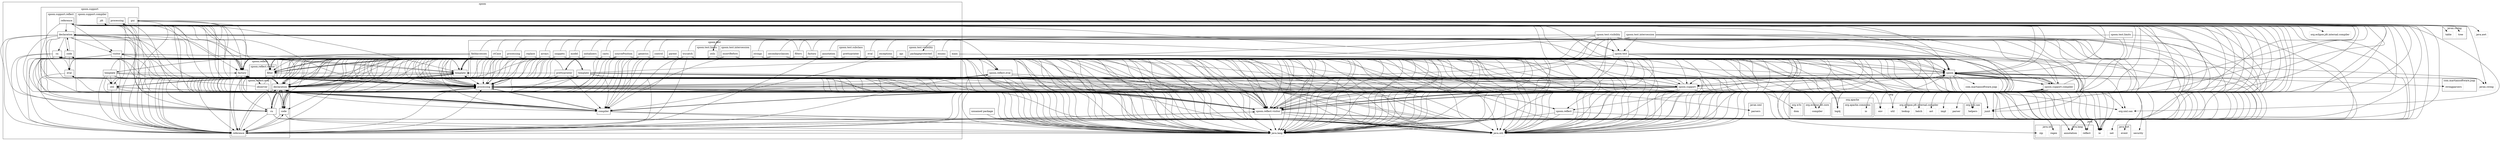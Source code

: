 digraph G {
	node [shape=box]; compound=true; ratio=fill;
	"spoon.test.limits.utils" -> "java.lang";
	"spoon.test.limits.utils" -> "spoon.test";
	"spoon.test.limits.utils" -> "spoon.reflect.declaration";
	"spoon.test.limits.utils" -> "spoon.reflect.code";
	"spoon.test.limits.utils" -> "spoon.processing";
	"spoon.test.limits.utils" -> "org.junit";
	"spoon.test.limits.utils" -> "spoon.reflect.visitor.filter";
	"spoon.test.limits.utils" -> "spoon.reflect.visitor";
	"spoon.test.limits.utils" -> "java.util";
	"javax.swing.tree" [color=grey];
	"org.apache.log4j" [color=grey];
	"spoon.test.intercession" -> "spoon.test";
	"spoon.test.intercession" -> "spoon.reflect.factory";
	"spoon.test.intercession" -> "java.lang";
	"spoon.test.intercession" -> "spoon.reflect.code";
	"spoon.test.intercession" -> "spoon.reflect.declaration";
	"spoon.test.intercession" -> "spoon.processing";
	"spoon.test.intercession" -> "java.util";
	"spoon.test.intercession" -> "spoon.template";
	"spoon.test.intercession" -> "org.junit";
	"spoon.test.casts" -> "spoon.test";
	"spoon.test.casts" -> "spoon.reflect.factory";
	"spoon.test.casts" -> "java.lang";
	"spoon.test.casts" -> "spoon.reflect.code";
	"spoon.test.casts" -> "spoon.reflect.declaration";
	"spoon.test.casts" -> "spoon.processing";
	"spoon.test.casts" -> "java.util";
	"spoon.test.casts" -> "spoon.template";
	"spoon.test.casts" -> "org.junit";
	"spoon.test.casts" -> "spoon.reflect.visitor.filter";
	"spoon.test.casts" -> "spoon.reflect.visitor";
	"spoon.support.util" -> "java.lang";
	"spoon.support.util" -> "org.eclipse.jdt.internal.compiler.env";
	"spoon.support.util" -> "java.io";
	"spoon.support.util" -> "org.eclipse.jdt.internal.compiler.util";
	"spoon.support.util" -> "org.eclipse.jdt.core.compiler";
	"spoon.support.util" -> "java.util";
	"spoon.support.util" -> "spoon.reflect.code";
	"spoon.support.util" -> "spoon.reflect.declaration";
	"spoon.support.util" -> "spoon.processing";
	"spoon.support.util" -> "spoon.template";
	"spoon.support.util" -> "spoon.reflect.reference";
	"spoon.support.util" -> "java.lang.reflect";
	"java.net" [color=grey];
	"spoon.test.annotation" -> "java.lang";
	"spoon.test.annotation" -> "spoon.test";
	"spoon.test.annotation" -> "spoon.reflect.declaration";
	"spoon.test.annotation" -> "spoon.processing";
	"spoon.test.annotation" -> "org.junit";
	"spoon.test.annotation" -> "java.util";
	"spoon.test.annotation" -> "spoon";
	"spoon.test.annotation" -> "spoon.reflect.factory";
	"spoon.test.annotation" -> "spoon.compiler";
	"spoon.test.annotation" -> "java.io";
	"spoon.test.annotation" -> "spoon.reflect.visitor.filter";
	"spoon.test.annotation" -> "spoon.reflect.visitor";
	"spoon.test.annotation" -> "java.lang.annotation";
	"spoon.test.annotation" -> "spoon.reflect.reference";
	"spoon.test.trycatch" -> "java.lang";
	"spoon.test.trycatch" -> "java.io";
	"spoon.test.trycatch" -> "spoon.test";
	"spoon.test.trycatch" -> "spoon.reflect.factory";
	"spoon.test.trycatch" -> "spoon.reflect.code";
	"spoon.test.trycatch" -> "spoon.reflect.declaration";
	"spoon.test.trycatch" -> "spoon.processing";
	"spoon.test.trycatch" -> "spoon.template";
	"spoon.test.trycatch" -> "spoon.reflect.visitor.filter";
	"spoon.test.trycatch" -> "spoon.reflect.visitor";
	"spoon.test.trycatch" -> "java.util";
	"spoon.test.trycatch" -> "spoon.reflect.reference";
	"spoon.test.trycatch" -> "org.junit";
	"spoon" -> "spoon.reflect.factory";
	"spoon" -> "java.util";
	"spoon" -> "com.martiansoftware.jsap";
	"spoon" -> "org.apache.log4j";
	"spoon" -> "java.lang";
	"spoon" -> "com.martiansoftware.jsap.stringparsers";
	"spoon" -> "java.io";
	"spoon" -> "spoon.support";
	"spoon" -> "spoon.compiler";
	"spoon" -> "spoon.processing";
	"spoon" -> "spoon.support.compiler.jdt";
	"spoon" -> "spoon.reflect.visitor";
	"spoon" -> "spoon.support.compiler";
	"spoon" -> "org.xml.sax.helpers";
	"spoon" -> "org.xml.sax";
	"spoon" -> "spoon.support.processing";
	"spoon" -> "spoon.support.gui";
	"spoon" -> "javax.swing";
	"spoon" -> "java.awt.event";
	"spoon.test.intercession.insertBefore" -> "java.lang";
	"spoon.test.intercession.insertBefore" -> "spoon.reflect.factory";
	"spoon.test.intercession.insertBefore" -> "spoon";
	"spoon.test.intercession.insertBefore" -> "spoon.compiler";
	"spoon.test.intercession.insertBefore" -> "java.util";
	"spoon.test.intercession.insertBefore" -> "spoon.processing";
	"spoon.test.intercession.insertBefore" -> "org.junit";
	"spoon.test.intercession.insertBefore" -> "spoon.reflect.code";
	"spoon.test.intercession.insertBefore" -> "spoon.reflect.declaration";
	"spoon.test.intercession.insertBefore" -> "spoon.template";
	"spoon.test.intercession.insertBefore" -> "java.io";
	"spoon.test.intercession.insertBefore" -> "spoon.reflect.visitor.filter";
	"spoon.test.intercession.insertBefore" -> "spoon.reflect.visitor";
	"org.xml.sax" [color=grey];
	"spoon.test.filters" -> "spoon.reflect.factory";
	"spoon.test.filters" -> "java.lang";
	"spoon.test.filters" -> "spoon.test";
	"spoon.test.filters" -> "spoon.reflect.declaration";
	"spoon.test.filters" -> "spoon.processing";
	"spoon.test.filters" -> "spoon.reflect.visitor.filter";
	"spoon.test.filters" -> "spoon.reflect.visitor";
	"spoon.test.filters" -> "java.util";
	"spoon.test.filters" -> "org.junit";
	"spoon.test.filters" -> "spoon.support.reflect.declaration";
	"spoon.test.filters" -> "java.io";
	"spoon.test.filters" -> "spoon";
	"spoon.test.filters" -> "spoon.compiler";
	"spoon.test.filters" -> "spoon.reflect.code";
	"spoon.test.filters" -> "spoon.template";
	"spoon.test.factory" -> "java.lang";
	"spoon.test.factory" -> "spoon.test";
	"spoon.test.factory" -> "spoon.reflect.declaration";
	"spoon.test.factory" -> "spoon.reflect.code";
	"spoon.test.factory" -> "spoon.processing";
	"spoon.test.factory" -> "java.util";
	"spoon.test.factory" -> "spoon.template";
	"spoon.test.factory" -> "spoon.reflect.factory";
	"spoon.test.factory" -> "org.junit";
	"spoon.test.factory" -> "spoon.support.reflect.declaration";
	"spoon.test.factory" -> "java.io";
	"spoon.test.factory" -> "spoon.support";
	"spoon.test.factory" -> "spoon.compiler";
	"javax.swing" [color=grey];
	"spoon.test.eval" -> "java.lang";
	"spoon.test.eval" -> "spoon.test";
	"spoon.test.eval" -> "spoon.reflect.declaration";
	"spoon.test.eval" -> "spoon.reflect.code";
	"spoon.test.eval" -> "spoon.processing";
	"spoon.test.eval" -> "org.junit";
	"spoon.test.eval" -> "java.util";
	"spoon.test.eval" -> "spoon.template";
	"spoon.test.eval" -> "java.io";
	"java.io" [color=grey];
	"spoon.reflect.visitor" -> "java.lang.annotation";
	"spoon.reflect.visitor" -> "java.lang";
	"spoon.reflect.visitor" -> "spoon.reflect.declaration";
	"spoon.reflect.visitor" -> "spoon.processing";
	"spoon.reflect.visitor" -> "spoon.reflect.code";
	"spoon.reflect.visitor" -> "spoon.template";
	"spoon.reflect.visitor" -> "spoon.reflect.reference";
	"spoon.reflect.visitor" -> "java.util";
	"spoon.reflect.visitor" -> "spoon.compiler";
	"spoon.reflect.visitor" -> "spoon.reflect.cu";
	"spoon.reflect.visitor" -> "spoon.reflect.factory";
	"spoon.reflect.visitor" -> "spoon.support.reflect.cu";
	"spoon.reflect.visitor" -> "spoon.support.util";
	"spoon.reflect.visitor" -> "spoon";
	"spoon.reflect.visitor" -> "org.apache.log4j";
	"spoon.reflect.visitor" -> "java.io";
	"spoon.support.template" -> "java.lang";
	"spoon.support.template" -> "spoon.template";
	"spoon.support.template" -> "spoon.reflect.declaration";
	"spoon.support.template" -> "spoon.processing";
	"spoon.support.template" -> "spoon.reflect.reference";
	"spoon.support.template" -> "java.util";
	"spoon.support.template" -> "spoon.reflect.code";
	"spoon.support.template" -> "java.lang.reflect";
	"spoon.support.template" -> "spoon.reflect.factory";
	"spoon.support.template" -> "spoon.support.util";
	"spoon.support.template" -> "spoon";
	"spoon.support.template" -> "org.apache.log4j";
	"spoon.support.template" -> "spoon.reflect.visitor";
	"spoon.support.template" -> "java.io";
	"spoon.support.template" -> "spoon.reflect.visitor.filter";
	"spoon.test.sourcePosition" -> "java.lang";
	"spoon.test.sourcePosition" -> "spoon.test";
	"spoon.test.sourcePosition" -> "spoon.reflect.declaration";
	"spoon.test.sourcePosition" -> "spoon.processing";
	"spoon.test.sourcePosition" -> "spoon.reflect.factory";
	"spoon.test.sourcePosition" -> "spoon.reflect.visitor.filter";
	"spoon.test.sourcePosition" -> "spoon.reflect.visitor";
	"spoon.test.sourcePosition" -> "spoon.reflect.code";
	"spoon.test.sourcePosition" -> "java.util";
	"spoon.test.sourcePosition" -> "org.junit";
	"spoon.test.sourcePosition" -> "spoon.reflect.cu";
	"com.martiansoftware.jsap.stringparsers" [color=grey];
	"spoon.test.visibility" -> "java.lang";
	"spoon.test.visibility" -> "spoon.test.visibility.packageprotected";
	"spoon.test.visibility" -> "spoon.test";
	"spoon.test.visibility" -> "spoon.reflect.factory";
	"spoon.test.visibility" -> "spoon.reflect.declaration";
	"spoon.test.visibility" -> "spoon.reflect.code";
	"spoon.test.visibility" -> "spoon.processing";
	"spoon.test.visibility" -> "org.junit";
	"spoon.test.visibility" -> "java.util";
	"spoon.test.visibility" -> "spoon.template";
	"java.util.zip" [color=grey];
	"spoon.test.main" -> "java.lang";
	"spoon.test.main" -> "spoon";
	"spoon.test.main" -> "org.junit";
	"spoon.test.exceptions" -> "java.lang";
	"spoon.test.exceptions" -> "spoon";
	"spoon.test.exceptions" -> "spoon.reflect.factory";
	"spoon.test.exceptions" -> "spoon.compiler";
	"spoon.test.exceptions" -> "java.util";
	"spoon.test.exceptions" -> "spoon.processing";
	"spoon.test.exceptions" -> "org.junit";
	"spoon.test.exceptions" -> "spoon.test";
	"spoon.test.exceptions" -> "spoon.reflect.code";
	"spoon.test.exceptions" -> "spoon.reflect.declaration";
	"spoon.test.exceptions" -> "java.io";
	"java.lang" [color=grey];
	"java.awt.event" [color=grey];
	"spoon.test.template" -> "spoon.template";
	"spoon.test.template" -> "java.lang";
	"spoon.test.template" -> "spoon.reflect.declaration";
	"spoon.test.template" -> "spoon.processing";
	"spoon.test.template" -> "spoon.reflect.reference";
	"spoon.test.template" -> "spoon";
	"spoon.test.template" -> "spoon.reflect.factory";
	"spoon.test.template" -> "spoon.compiler";
	"spoon.test.template" -> "java.util";
	"spoon.test.template" -> "spoon.reflect.code";
	"spoon.test.template" -> "org.junit";
	"spoon.test.template" -> "spoon.reflect.visitor.filter";
	"spoon.test.template" -> "spoon.reflect.visitor";
	"spoon.test.template" -> "java.io";
	"spoon.test.strings" -> "java.lang";
	"spoon.test.strings" -> "java.io";
	"spoon.test.strings" -> "spoon.test";
	"spoon.test.strings" -> "spoon.reflect.factory";
	"spoon.test.strings" -> "spoon.reflect.code";
	"spoon.test.strings" -> "spoon.reflect.declaration";
	"spoon.test.strings" -> "spoon.processing";
	"spoon.test.strings" -> "java.util";
	"spoon.test.strings" -> "org.junit";
	"spoon.test.strings" -> "spoon.template";
	"spoon.test.strings" -> "spoon.reflect.visitor.filter";
	"spoon.test.strings" -> "spoon.reflect.visitor";
	"spoon.support.reflect.eval" -> "spoon.reflect.code";
	"spoon.support.reflect.eval" -> "spoon.reflect.declaration";
	"spoon.support.reflect.eval" -> "java.lang";
	"spoon.support.reflect.eval" -> "spoon.processing";
	"spoon.support.reflect.eval" -> "spoon.template";
	"spoon.support.reflect.eval" -> "spoon";
	"spoon.support.reflect.eval" -> "spoon.reflect.eval";
	"spoon.support.reflect.eval" -> "spoon.reflect.visitor";
	"spoon.support.reflect.eval" -> "spoon.reflect.factory";
	"spoon.support.reflect.eval" -> "java.util";
	"spoon.support.reflect.eval" -> "spoon.reflect.reference";
	"spoon.support.reflect.eval" -> "spoon.support.util";
	"spoon.support.reflect.eval" -> "spoon.reflect.visitor.filter";
	"spoon.support.reflect.eval" -> "org.apache.log4j";
	"spoon.support.reflect.eval" -> "spoon.compiler";
	"org.eclipse.jdt.internal.compiler.env" [color=grey];
	"org.eclipse.jdt.internal.compiler.lookup" [color=grey];
	"spoon.test.generics" -> "java.lang";
	"spoon.test.generics" -> "java.util";
	"spoon.test.generics" -> "java.io";
	"spoon.test.generics" -> "spoon.test";
	"spoon.test.generics" -> "spoon.reflect.declaration";
	"spoon.test.generics" -> "spoon.reflect.code";
	"spoon.test.generics" -> "spoon.processing";
	"spoon.test.generics" -> "spoon.reflect.visitor.filter";
	"spoon.test.generics" -> "spoon.reflect.visitor";
	"spoon.test.generics" -> "org.junit";
	"spoon.test.generics" -> "spoon.reflect.reference";
	"spoon.test.generics" -> "spoon.support";
	"spoon.test.generics" -> "spoon.compiler";
	"spoon.test.generics" -> "spoon.template";
	"spoon.test.generics" -> "spoon.reflect.factory";
	"spoon.reflect.cu" -> "java.lang";
	"spoon.reflect.cu" -> "java.io";
	"spoon.reflect.cu" -> "java.util";
	"spoon.reflect.cu" -> "spoon.reflect.declaration";
	"spoon.reflect.cu" -> "spoon.processing";
	"spoon.reflect.cu" -> "spoon.reflect.reference";
	"org.eclipse.jdt.internal.compiler.util" [color=grey];
	"spoon.template" -> "java.lang.annotation";
	"spoon.template" -> "java.lang";
	"spoon.template" -> "spoon.support.template";
	"spoon.template" -> "spoon.reflect.declaration";
	"spoon.template" -> "spoon.reflect.code";
	"spoon.template" -> "spoon.processing";
	"spoon.template" -> "spoon.reflect.factory";
	"spoon.template" -> "java.util";
	"spoon.template" -> "spoon.reflect.visitor";
	"spoon.template" -> "spoon.reflect.cu";
	"spoon.template" -> "spoon.reflect.reference";
	"spoon.template" -> "spoon.reflect.visitor.filter";
	"spoon.template" -> "spoon";
	"spoon.template" -> "java.lang.reflect";
	"spoon.template" -> "spoon.support.util";
	"spoon.template" -> "org.apache.log4j";
	"spoon.template" -> "java.util.regex";
	"spoon.template" -> "java.io";
	"spoon.test.secondaryclasses" -> "javax.swing";
	"spoon.test.secondaryclasses" -> "java.lang";
	"spoon.test.secondaryclasses" -> "java.awt.event";
	"spoon.test.secondaryclasses" -> "spoon.test";
	"spoon.test.secondaryclasses" -> "spoon.reflect.declaration";
	"spoon.test.secondaryclasses" -> "spoon.reflect.code";
	"spoon.test.secondaryclasses" -> "spoon.processing";
	"spoon.test.secondaryclasses" -> "org.junit";
	"spoon.test.secondaryclasses" -> "spoon.template";
	"spoon.test.secondaryclasses" -> "spoon.reflect.visitor.filter";
	"spoon.test.secondaryclasses" -> "spoon.reflect.visitor";
	"spoon.test.secondaryclasses" -> "java.util";
	"spoon.test.secondaryclasses" -> "spoon.reflect.reference";
	"spoon.test.secondaryclasses" -> "spoon.reflect.factory";
	"spoon.test.secondaryclasses" -> "spoon.compiler";
	"spoon.test.secondaryclasses" -> "java.io";
	"javax.xml.parsers" [color=grey];
	"spoon.test.replace" -> "java.lang";
	"spoon.test.replace" -> "java.io";
	"spoon.test.replace" -> "spoon.reflect.factory";
	"spoon.test.replace" -> "spoon";
	"spoon.test.replace" -> "spoon.compiler";
	"spoon.test.replace" -> "java.util";
	"spoon.test.replace" -> "spoon.processing";
	"spoon.test.replace" -> "org.junit";
	"spoon.test.replace" -> "spoon.reflect.declaration";
	"spoon.test.replace" -> "spoon.reflect.code";
	"spoon.test.replace" -> "spoon.reflect.visitor.filter";
	"spoon.test.replace" -> "spoon.reflect.visitor";
	"spoon.test.replace" -> "spoon.template";
	"spoon.test.replace" -> "spoon.reflect.reference";
	"org.w3c.dom" [color=grey];
	"org.junit" [color=grey];
	"spoon.test.ctCase" -> "java.lang";
	"spoon.test.ctCase" -> "spoon.reflect.factory";
	"spoon.test.ctCase" -> "spoon.reflect.visitor.filter";
	"spoon.test.ctCase" -> "spoon.reflect.visitor";
	"spoon.test.ctCase" -> "java.util";
	"spoon.test.ctCase" -> "spoon.test";
	"spoon.test.ctCase" -> "spoon.reflect.declaration";
	"spoon.test.ctCase" -> "spoon.processing";
	"spoon.test.ctCase" -> "spoon.reflect.code";
	"spoon.test.ctCase" -> "org.junit";
	"spoon.test" -> "java.lang";
	"spoon.test" -> "spoon";
	"spoon.test" -> "spoon.compiler";
	"spoon.test" -> "spoon.processing";
	"spoon.test" -> "java.util";
	"spoon.test" -> "spoon.reflect.factory";
	"spoon.test" -> "java.io";
	"spoon.test" -> "spoon.reflect.declaration";
	"spoon.test" -> "spoon.support";
	"java.lang.reflect" [color=grey];
	"spoon.support.compiler" -> "java.io";
	"spoon.support.compiler" -> "java.lang";
	"spoon.support.compiler" -> "spoon.compiler";
	"spoon.support.compiler" -> "org.apache.log4j";
	"spoon.support.compiler" -> "java.util";
	"spoon.support.compiler" -> "spoon";
	"spoon.support.compiler" -> "spoon.reflect.code";
	"spoon.support.compiler" -> "spoon.reflect.declaration";
	"spoon.support.compiler" -> "spoon.processing";
	"spoon.support.compiler" -> "spoon.template";
	"spoon.support.compiler" -> "spoon.reflect.factory";
	"spoon.support.compiler" -> "spoon.reflect.reference";
	"spoon.support.compiler" -> "spoon.support.reflect.declaration";
	"spoon.support.compiler" -> "spoon.reflect.visitor";
	"spoon.support.compiler" -> "spoon.support.compiler.jdt";
	"spoon.support.compiler" -> "java.util.zip";
	"javax.swing.table" [color=grey];
	"spoon.test.subclass.prettyprinter" -> "java.lang";
	"spoon.test.subclass.prettyprinter" -> "spoon.test.prettyprinter";
	"spoon.test.prettyprinter" -> "java.lang";
	"spoon.test.prettyprinter" -> "spoon";
	"spoon.test.prettyprinter" -> "spoon.compiler";
	"spoon.test.prettyprinter" -> "spoon.processing";
	"spoon.test.prettyprinter" -> "java.util";
	"spoon.test.prettyprinter" -> "org.junit";
	"spoon.test.prettyprinter" -> "spoon.reflect.factory";
	"spoon.test.prettyprinter" -> "spoon.reflect.declaration";
	"spoon.test.prettyprinter" -> "spoon.reflect.code";
	"spoon.test.prettyprinter" -> "spoon.template";
	"spoon.test.prettyprinter" -> "spoon.reflect.visitor.filter";
	"spoon.test.prettyprinter" -> "spoon.reflect.visitor";
	"spoon.test.prettyprinter" -> "spoon.reflect.cu";
	"spoon.test.prettyprinter" -> "java.security";
	"spoon.support.processing" -> "spoon.reflect.factory";
	"spoon.support.processing" -> "spoon";
	"spoon.support.processing" -> "java.util";
	"spoon.support.processing" -> "spoon.processing";
	"spoon.support.processing" -> "java.lang";
	"spoon.support.processing" -> "org.xml.sax.helpers";
	"spoon.support.processing" -> "org.xml.sax";
	"spoon.support.processing" -> "spoon.compiler";
	"spoon.support.processing" -> "java.io";
	"spoon.support.processing" -> "spoon.reflect.reference";
	"spoon.support.processing" -> "java.lang.reflect";
	"org.eclipse.jdt.core.compiler" [color=grey];
	"spoon.test.api" -> "java.lang";
	"spoon.test.api" -> "java.util";
	"spoon.test.api" -> "spoon";
	"spoon.test.api" -> "java.io";
	"spoon.test.api" -> "spoon.support";
	"spoon.test.api" -> "spoon.processing";
	"spoon.test.api" -> "spoon.reflect.declaration";
	"spoon.test.api" -> "org.junit";
	"org.xml.sax.helpers" [color=grey];
	"spoon.support" -> "spoon.reflect.factory";
	"spoon.support" -> "java.lang";
	"spoon.support" -> "java.io";
	"spoon.support" -> "spoon.support.reflect.declaration";
	"spoon.support" -> "spoon.reflect.declaration";
	"spoon.support" -> "spoon.processing";
	"spoon.support" -> "spoon.support.reflect.code";
	"spoon.support" -> "spoon.reflect.code";
	"spoon.support" -> "spoon.template";
	"spoon.support" -> "java.util";
	"spoon.support" -> "spoon.reflect.reference";
	"spoon.support" -> "java.lang.reflect";
	"spoon.support" -> "spoon.support.util";
	"spoon.support" -> "org.apache.log4j";
	"spoon.support" -> "spoon.support.reflect.reference";
	"spoon.support" -> "spoon.support.reflect.cu";
	"spoon.support" -> "spoon.reflect.cu";
	"spoon.support" -> "spoon.reflect.visitor";
	"spoon.support" -> "spoon.compiler";
	"spoon.support" -> "spoon.support.visitor";
	"spoon.support" -> "spoon.reflect";
	"spoon.support" -> "spoon.support.processing";
	"spoon.support" -> "org.xml.sax";
	"spoon.support" -> "spoon";
	"spoon.test.visibility.packageprotected" -> "java.lang";
	"spoon.support.reflect.cu" -> "spoon.reflect.factory";
	"spoon.support.reflect.cu" -> "java.util";
	"spoon.support.reflect.cu" -> "java.io";
	"spoon.support.reflect.cu" -> "java.lang";
	"spoon.support.reflect.cu" -> "spoon.processing";
	"spoon.support.reflect.cu" -> "spoon.reflect.cu";
	"spoon.support.reflect.cu" -> "spoon.compiler";
	"spoon.support.reflect.cu" -> "spoon.reflect.declaration";
	"spoon.support.reflect.cu" -> "spoon.reflect.reference";
	"java.util" [color=grey];
	"java.lang.annotation" [color=grey];
	"spoon.support.gui" -> "java.util";
	"spoon.support.gui" -> "spoon.reflect.factory";
	"spoon.support.gui" -> "javax.swing";
	"spoon.support.gui" -> "javax.swing.tree";
	"spoon.support.gui" -> "java.lang";
	"spoon.support.gui" -> "spoon.reflect.visitor";
	"spoon.support.gui" -> "spoon.reflect.declaration";
	"spoon.support.gui" -> "spoon.processing";
	"spoon.support.gui" -> "java.io";
	"spoon.support.gui" -> "java.awt.event";
	"spoon.support.gui" -> "java.awt";
	"spoon.support.gui" -> "spoon.support";
	"spoon.support.gui" -> "spoon.reflect";
	"spoon.support.gui" -> "org.apache.log4j";
	"spoon.support.gui" -> "javax.swing.table";
	"spoon.support.gui" -> "java.lang.reflect";
	"spoon.support.gui" -> "spoon.reflect.reference";
	"spoon.reflect" -> "java.util";
	"spoon.reflect" -> "java.lang";
	"spoon.reflect" -> "java.io";
	"spoon.reflect" -> "spoon.reflect.factory";
	"spoon.test.initializers" -> "java.lang";
	"spoon.test.initializers" -> "spoon.test";
	"spoon.test.initializers" -> "spoon.reflect.declaration";
	"spoon.test.initializers" -> "spoon.reflect.code";
	"spoon.test.initializers" -> "spoon.processing";
	"spoon.test.initializers" -> "org.junit";
	"spoon.test.initializers" -> "spoon.reflect.visitor.filter";
	"spoon.test.initializers" -> "spoon.reflect.visitor";
	"spoon.test.initializers" -> "java.util";
	"spoon.test.initializers" -> "spoon.template";
	"spoon.test.processing" -> "spoon.processing";
	"spoon.test.processing" -> "spoon.reflect.declaration";
	"spoon.test.processing" -> "java.lang";
	"spoon.test.processing" -> "spoon.reflect.code";
	"spoon.test.processing" -> "spoon.reflect.reference";
	"spoon.test.processing" -> "spoon.test.template";
	"spoon.test.processing" -> "spoon.template";
	"spoon.test.processing" -> "spoon.test";
	"spoon.test.processing" -> "java.util";
	"spoon.test.processing" -> "spoon.reflect.factory";
	"spoon.test.processing" -> "org.junit";
	"spoon.test.processing" -> "java.io";
	"spoon.test.processing" -> "spoon.compiler";
	"spoon.test.processing" -> "spoon.reflect.cu";
	"spoon.reflect.visitor.filter" -> "java.lang";
	"spoon.reflect.visitor.filter" -> "spoon.reflect.visitor";
	"spoon.reflect.visitor.filter" -> "spoon.reflect.declaration";
	"spoon.reflect.visitor.filter" -> "spoon.processing";
	"spoon.reflect.visitor.filter" -> "spoon.reflect.reference";
	"spoon.reflect.visitor.filter" -> "spoon.reflect.code";
	"spoon.reflect.visitor.filter" -> "spoon.template";
	"spoon.reflect.visitor.filter" -> "java.util.regex";
	"com.martiansoftware.jsap" [color=grey];
	"spoon.support.reflect.reference" -> "spoon.reflect.reference";
	"spoon.support.reflect.reference" -> "java.lang";
	"spoon.support.reflect.reference" -> "spoon.processing";
	"spoon.support.reflect.reference" -> "java.io";
	"spoon.support.reflect.reference" -> "java.lang.reflect";
	"spoon.support.reflect.reference" -> "spoon.reflect.visitor";
	"spoon.support.reflect.reference" -> "spoon.support.reflect.declaration";
	"spoon.support.reflect.reference" -> "java.util";
	"spoon.support.reflect.reference" -> "spoon.reflect.declaration";
	"spoon.support.reflect.reference" -> "spoon.reflect.code";
	"spoon.support.reflect.reference" -> "spoon.support.util";
	"spoon.support.reflect.reference" -> "org.apache.log4j";
	"spoon.support.reflect.reference" -> "spoon.reflect.factory";
	"spoon.support.reflect.reference" -> "spoon.support.visitor";
	"spoon.support.reflect.reference" -> "spoon.compiler";
	"spoon.support.reflect.reference" -> "java.lang.annotation";
	"spoon.support.reflect.code" -> "spoon.support.reflect.declaration";
	"spoon.support.reflect.code" -> "java.io";
	"spoon.support.reflect.code" -> "spoon.reflect.declaration";
	"spoon.support.reflect.code" -> "java.lang";
	"spoon.support.reflect.code" -> "spoon.processing";
	"spoon.support.reflect.code" -> "spoon.reflect.code";
	"spoon.support.reflect.code" -> "spoon.template";
	"spoon.support.reflect.code" -> "spoon.reflect.visitor";
	"spoon.support.reflect.code" -> "spoon.reflect.reference";
	"spoon.support.reflect.code" -> "java.util";
	"spoon.support.reflect.code" -> "spoon.reflect.factory";
	"spoon.support.reflect.code" -> "spoon.support.reflect.eval";
	"spoon.support.reflect.code" -> "spoon.reflect.eval";
	"spoon.support.reflect.code" -> "spoon.support.compiler";
	"spoon.support.reflect.code" -> "spoon";
	"spoon.support.reflect.code" -> "spoon.reflect.cu";
	"spoon.test.enums" -> "java.lang";
	"spoon.test.enums" -> "spoon.test";
	"spoon.test.enums" -> "spoon.reflect.declaration";
	"spoon.test.enums" -> "spoon.reflect.code";
	"spoon.test.enums" -> "spoon.processing";
	"spoon.test.enums" -> "org.junit";
	"spoon.test.enums" -> "java.util";
	"spoon.test.enums" -> "java.io";
	"org.eclipse.jdt.internal.compiler" [color=grey];
	"spoon.test.limits" -> "java.lang";
	"spoon.test.limits" -> "spoon.test.limits.utils";
	"spoon.test.limits" -> "java.io";
	"spoon.reflect.code" -> "java.util";
	"spoon.reflect.code" -> "spoon.reflect.reference";
	"spoon.reflect.code" -> "java.lang";
	"spoon.reflect.code" -> "spoon.processing";
	"spoon.reflect.code" -> "spoon.reflect.declaration";
	"spoon.reflect.code" -> "spoon.template";
	"spoon.reflect.code" -> "spoon.reflect.visitor";
	"spoon.reflect.code" -> "spoon.support.compiler";
	"spoon.reflect.code" -> "spoon";
	"org.eclipse.jdt.internal.compiler.batch" [color=grey];
	"spoon.support.visitor" -> "spoon.reflect.factory";
	"spoon.support.visitor" -> "spoon.processing";
	"spoon.support.visitor" -> "spoon.reflect.visitor";
	"spoon.support.visitor" -> "spoon.reflect.declaration";
	"spoon.support.visitor" -> "java.lang";
	"spoon.support.visitor" -> "spoon.compiler";
	"spoon.support.visitor" -> "java.util";
	"spoon.support.visitor" -> "org.apache.log4j";
	"spoon.support.visitor" -> "spoon.reflect.reference";
	"spoon.support.visitor" -> "spoon.reflect.cu";
	"spoon.support.visitor" -> "spoon.reflect.code";
	"spoon.support.visitor" -> "spoon.template";
	"spoon.support.visitor" -> "java.io";
	"org.apache.commons.io" [color=grey];
	"java.util.regex" [color=grey];
	"spoon.reflect.factory" -> "spoon.reflect.declaration";
	"spoon.reflect.factory" -> "java.lang";
	"spoon.reflect.factory" -> "spoon.processing";
	"spoon.reflect.factory" -> "spoon.reflect.reference";
	"spoon.reflect.factory" -> "java.lang.reflect";
	"spoon.reflect.factory" -> "java.util";
	"spoon.reflect.factory" -> "java.io";
	"spoon.reflect.factory" -> "spoon.reflect.code";
	"spoon.reflect.factory" -> "spoon.template";
	"spoon.reflect.factory" -> "spoon.reflect.cu";
	"spoon.reflect.factory" -> "spoon.support.reflect.cu";
	"spoon.reflect.factory" -> "spoon.reflect.eval";
	"spoon.reflect.factory" -> "spoon.reflect.eval.observer";
	"spoon.reflect.factory" -> "spoon.support.reflect.eval";
	"spoon.reflect.factory" -> "spoon.reflect.visitor";
	"spoon.reflect.factory" -> "spoon.compiler";
	"spoon.reflect.factory" -> "spoon.support";
	"spoon.test.fieldaccesses" -> "java.lang";
	"spoon.test.fieldaccesses" -> "spoon.test";
	"spoon.test.fieldaccesses" -> "spoon.reflect.declaration";
	"spoon.test.fieldaccesses" -> "spoon.processing";
	"spoon.test.fieldaccesses" -> "org.junit";
	"spoon.test.fieldaccesses" -> "spoon.reflect.code";
	"spoon.test.fieldaccesses" -> "spoon.reflect.visitor.filter";
	"spoon.test.fieldaccesses" -> "spoon.reflect.visitor";
	"spoon.test.fieldaccesses" -> "java.util";
	"spoon.test.fieldaccesses" -> "spoon.template";
	"spoon.test.fieldaccesses" -> "spoon.reflect.reference";
	"spoon.test.fieldaccesses" -> "spoon.reflect.factory";
	"spoon.test.fieldaccesses" -> "spoon.reflect.cu";
	"java.awt" [color=grey];
	"spoon.support.reflect.declaration" -> "spoon.support.reflect.cu";
	"spoon.support.reflect.declaration" -> "spoon.processing";
	"spoon.support.reflect.declaration" -> "spoon.reflect.cu";
	"spoon.support.reflect.declaration" -> "java.lang";
	"spoon.support.reflect.declaration" -> "spoon.reflect.declaration";
	"spoon.support.reflect.declaration" -> "java.lang.reflect";
	"spoon.support.reflect.declaration" -> "java.io";
	"spoon.support.reflect.declaration" -> "spoon.reflect.reference";
	"spoon.support.reflect.declaration" -> "spoon.reflect.code";
	"spoon.support.reflect.declaration" -> "spoon.template";
	"spoon.support.reflect.declaration" -> "java.util";
	"spoon.support.reflect.declaration" -> "spoon.reflect.factory";
	"spoon.support.reflect.declaration" -> "org.apache.log4j";
	"spoon.support.reflect.declaration" -> "spoon.reflect.eval";
	"spoon.support.reflect.declaration" -> "spoon.reflect.visitor";
	"spoon.support.reflect.declaration" -> "spoon.support.reflect.eval";
	"spoon.support.reflect.declaration" -> "spoon.support.reflect.code";
	"spoon.support.reflect.declaration" -> "spoon.reflect.visitor.filter";
	"spoon.support.reflect.declaration" -> "spoon";
	"spoon.support.reflect.declaration" -> "spoon.support.util";
	"spoon.support.reflect.declaration" -> "spoon.support.visitor";
	"spoon.support.reflect.declaration" -> "spoon.compiler";
	"spoon.support.reflect.declaration" -> "spoon.support.compiler";
	"spoon.compiler" -> "spoon";
	"spoon.compiler" -> "java.lang";
	"spoon.compiler" -> "java.io";
	"spoon.compiler" -> "java.util";
	"spoon.compiler" -> "spoon.support.compiler";
	"spoon.compiler" -> "org.apache.log4j";
	"spoon.compiler" -> "spoon.processing";
	"spoon.compiler" -> "spoon.reflect.declaration";
	"spoon.test.snippets" -> "spoon.test";
	"spoon.test.snippets" -> "spoon.reflect.factory";
	"spoon.test.snippets" -> "java.lang";
	"spoon.test.snippets" -> "spoon.reflect.code";
	"spoon.test.snippets" -> "spoon.reflect.declaration";
	"spoon.test.snippets" -> "spoon.processing";
	"spoon.test.snippets" -> "java.util";
	"spoon.test.snippets" -> "spoon.template";
	"spoon.test.snippets" -> "org.junit";
	"spoon.test.parent" -> "java.lang";
	"spoon.test.parent" -> "spoon.reflect.factory";
	"spoon.test.parent" -> "spoon";
	"spoon.test.parent" -> "spoon.compiler";
	"spoon.test.parent" -> "java.util";
	"spoon.test.parent" -> "spoon.processing";
	"spoon.test.parent" -> "org.junit";
	"spoon.test.parent" -> "spoon.reflect.code";
	"spoon.test.parent" -> "spoon.reflect.declaration";
	"spoon.test.parent" -> "spoon.template";
	"spoon.test.parent" -> "java.io";
	"spoon.test.parent" -> "spoon.reflect.visitor.filter";
	"spoon.test.parent" -> "spoon.reflect.visitor";
	"spoon.test.model" -> "java.lang";
	"spoon.test.model" -> "spoon.test";
	"spoon.test.model" -> "spoon.reflect.factory";
	"spoon.test.model" -> "spoon.reflect.code";
	"spoon.test.model" -> "spoon.reflect.declaration";
	"spoon.test.model" -> "spoon.processing";
	"spoon.test.model" -> "java.util";
	"spoon.test.model" -> "spoon.template";
	"spoon.test.model" -> "org.junit";
	"spoon.test.model" -> "spoon.reflect.visitor.filter";
	"spoon.test.model" -> "spoon.reflect.visitor";
	"spoon.reflect.eval" -> "java.util";
	"spoon.reflect.eval" -> "java.lang";
	"spoon.reflect.eval" -> "spoon.reflect.reference";
	"spoon.reflect.eval" -> "spoon.processing";
	"spoon.reflect.eval" -> "java.io";
	"spoon.reflect.eval" -> "spoon.reflect.code";
	"spoon.reflect.eval" -> "spoon.reflect.declaration";
	"spoon.reflect.eval" -> "spoon.template";
	"spoon.reflect.eval" -> "java.lang.reflect";
	"spoon.reflect.eval" -> "spoon.support.util";
	"spoon.reflect.eval" -> "spoon.reflect.factory";
	"spoon.reflect.eval" -> "spoon.support.reflect.eval";
	"spoon.reflect.eval" -> "spoon.reflect.visitor";
	"spoon.reflect.declaration" -> "java.lang";
	"spoon.reflect.declaration" -> "spoon";
	"spoon.reflect.declaration" -> "java.util";
	"spoon.reflect.declaration" -> "spoon.reflect.reference";
	"spoon.reflect.declaration" -> "spoon.processing";
	"spoon.reflect.declaration" -> "spoon.reflect.code";
	"spoon.reflect.declaration" -> "spoon.template";
	"spoon.reflect.declaration" -> "spoon.reflect.visitor";
	"spoon.reflect.declaration" -> "spoon.reflect.cu";
	"java.security" [color=grey];
	"unnamed package" -> "java.lang";
	"spoon.reflect.reference" -> "java.lang";
	"spoon.reflect.reference" -> "spoon.processing";
	"spoon.reflect.reference" -> "java.lang.reflect";
	"spoon.reflect.reference" -> "java.util";
	"spoon.reflect.reference" -> "spoon.reflect.declaration";
	"spoon.reflect.reference" -> "spoon.reflect.code";
	"spoon.reflect.reference" -> "spoon.reflect.visitor";
	"org.eclipse.jdt.internal.compiler.ast" [color=grey];
	"org.eclipse.jdt.internal.compiler.impl" [color=grey];
	"spoon.test.control" -> "java.lang";
	"spoon.test.control" -> "spoon.test";
	"spoon.test.control" -> "spoon.reflect.declaration";
	"spoon.test.control" -> "spoon.processing";
	"spoon.test.control" -> "org.junit";
	"spoon.test.control" -> "spoon.reflect.visitor.filter";
	"spoon.test.control" -> "spoon.reflect.visitor";
	"spoon.test.control" -> "java.util";
	"spoon.test.control" -> "spoon.reflect.code";
	"spoon.test.control" -> "spoon.template";
	"org.eclipse.jdt.internal.compiler.parser" [color=grey];
	"spoon.test.arrays" -> "java.lang";
	"spoon.test.arrays" -> "spoon.test";
	"spoon.test.arrays" -> "spoon.reflect.declaration";
	"spoon.test.arrays" -> "spoon.processing";
	"spoon.test.arrays" -> "org.junit";
	"spoon.test.arrays" -> "spoon.reflect.reference";
	"spoon.reflect.eval.observer" -> "java.util";
	"spoon.reflect.eval.observer" -> "spoon.reflect.eval";
	"spoon.reflect.eval.observer" -> "java.lang";
	"spoon.reflect.eval.observer" -> "spoon.support.reflect.eval";
	"spoon.reflect.eval.observer" -> "spoon.reflect.visitor";
	"spoon.reflect.eval.observer" -> "spoon.compiler";
	"spoon.support.compiler.jdt" -> "spoon.compiler";
	"spoon.support.compiler.jdt" -> "spoon.processing";
	"spoon.support.compiler.jdt" -> "org.eclipse.jdt.internal.compiler.batch";
	"spoon.support.compiler.jdt" -> "java.lang";
	"spoon.support.compiler.jdt" -> "spoon.reflect.factory";
	"spoon.support.compiler.jdt" -> "java.util";
	"spoon.support.compiler.jdt" -> "java.io";
	"spoon.support.compiler.jdt" -> "org.apache.commons.io";
	"spoon.support.compiler.jdt" -> "org.apache.log4j";
	"spoon.support.compiler.jdt" -> "java.net";
	"spoon.support.compiler.jdt" -> "org.eclipse.jdt.internal.compiler.env";
	"spoon.support.compiler.jdt" -> "org.eclipse.jdt.internal.compiler";
	"spoon.support.compiler.jdt" -> "spoon.support.compiler";
	"spoon.support.compiler.jdt" -> "org.eclipse.jdt.internal.compiler.ast";
	"spoon.support.compiler.jdt" -> "org.eclipse.jdt.internal.compiler.lookup";
	"spoon.support.compiler.jdt" -> "spoon.reflect.cu";
	"spoon.support.compiler.jdt" -> "spoon.reflect.visitor";
	"spoon.support.compiler.jdt" -> "org.eclipse.jdt.internal.compiler.util";
	"spoon.support.compiler.jdt" -> "spoon";
	"spoon.support.compiler.jdt" -> "spoon.reflect.declaration";
	"spoon.support.compiler.jdt" -> "spoon.support";
	"spoon.support.compiler.jdt" -> "org.eclipse.jdt.core.compiler";
	"spoon.support.compiler.jdt" -> "org.eclipse.jdt.internal.compiler.impl";
	"spoon.support.compiler.jdt" -> "spoon.reflect.code";
	"spoon.support.compiler.jdt" -> "spoon.template";
	"spoon.support.compiler.jdt" -> "spoon.reflect.reference";
	"spoon.support.compiler.jdt" -> "spoon.reflect.visitor.filter";
	"spoon.support.compiler.jdt" -> "org.eclipse.jdt.internal.compiler.parser";
	"spoon.processing" -> "java.lang";
	"spoon.processing" -> "java.util";
	"spoon.processing" -> "java.lang.reflect";
	"spoon.processing" -> "java.lang.annotation";
	"spoon.processing" -> "spoon.reflect.declaration";
	"spoon.processing" -> "spoon.reflect.reference";
	"spoon.processing" -> "org.apache.log4j";
	"spoon.processing" -> "spoon.reflect.factory";
	"spoon.processing" -> "spoon.compiler";
	"spoon.processing" -> "java.io";
	"spoon.processing" -> "spoon.support.util";
	"spoon.processing" -> "org.w3c.dom";
	"spoon.processing" -> "java.util.regex";
	"spoon.processing" -> "spoon.support.processing";
	"spoon.processing" -> "javax.xml.parsers";
	"spoon.processing" -> "org.xml.sax";
	"spoon.processing" -> "spoon.reflect.code";
	"spoon.processing" -> "spoon.reflect";
	subgraph cluster0 { 
		rankdir=LR;label="spoon";
	subgraph cluster1 { 
		rankdir=LR;label="spoon.test";
	subgraph cluster2 { 
		rankdir=LR;label="spoon.test.limits";
		"spoon.test.limits.utils" [label="utils"]
	};
	subgraph cluster3 { 
		rankdir=LR;label="spoon.test.intercession";
		"spoon.test.intercession.insertBefore" [label="insertBefore"]
	};
		"spoon.test.casts" [label="casts"]
		"spoon.test.annotation" [label="annotation"]
		"spoon.test.trycatch" [label="trycatch"]
		"spoon.test.filters" [label="filters"]
		"spoon.test.factory" [label="factory"]
		"spoon.test.eval" [label="eval"]
		"spoon.test.sourcePosition" [label="sourcePosition"]
	subgraph cluster4 { 
		rankdir=LR;label="spoon.test.visibility";
		"spoon.test.visibility.packageprotected" [label="packageprotected"]
	};
		"spoon.test.main" [label="main"]
		"spoon.test.exceptions" [label="exceptions"]
		"spoon.test.template" [label="template"]
		"spoon.test.strings" [label="strings"]
		"spoon.test.generics" [label="generics"]
		"spoon.test.secondaryclasses" [label="secondaryclasses"]
		"spoon.test.replace" [label="replace"]
		"spoon.test.ctCase" [label="ctCase"]
	subgraph cluster5 { 
		rankdir=LR;label="spoon.test.subclass";
		"spoon.test.subclass.prettyprinter" [label="prettyprinter"]
	};
		"spoon.test.prettyprinter" [label="prettyprinter"]
		"spoon.test.api" [label="api"]
		"spoon.test.initializers" [label="initializers"]
		"spoon.test.processing" [label="processing"]
		"spoon.test.enums" [label="enums"]
		"spoon.test.fieldaccesses" [label="fieldaccesses"]
		"spoon.test.snippets" [label="snippets"]
		"spoon.test.parent" [label="parent"]
		"spoon.test.model" [label="model"]
		"spoon.test.control" [label="control"]
		"spoon.test.arrays" [label="arrays"]
	};
	subgraph cluster6 { 
		rankdir=LR;label="spoon.support";
		"spoon.support.util" [label="util"]
		"spoon.support.template" [label="template"]
	subgraph cluster7 { 
		rankdir=LR;label="spoon.support.reflect";
		"spoon.support.reflect.eval" [label="eval"]
		"spoon.support.reflect.cu" [label="cu"]
		"spoon.support.reflect.reference" [label="reference"]
		"spoon.support.reflect.code" [label="code"]
		"spoon.support.reflect.declaration" [label="declaration"]
	};
	subgraph cluster8 { 
		rankdir=LR;label="spoon.support.compiler";
		"spoon.support.compiler.jdt" [label="jdt"]
	};
		"spoon.support.processing" [label="processing"]
		"spoon.support.gui" [label="gui"]
		"spoon.support.visitor" [label="visitor"]
	};
	subgraph cluster9 { 
		rankdir=LR;label="spoon.reflect";
	subgraph cluster10 { 
		rankdir=LR;label="spoon.reflect.visitor";
		"spoon.reflect.visitor.filter" [label="filter"]
	};
		"spoon.reflect.cu" [label="cu"]
		"spoon.reflect.code" [label="code"]
		"spoon.reflect.factory" [label="factory"]
	subgraph cluster11 { 
		rankdir=LR;label="spoon.reflect.eval";
		"spoon.reflect.eval.observer" [label="observer"]
	};
		"spoon.reflect.declaration" [label="declaration"]
		"spoon.reflect.reference" [label="reference"]
	};
		"spoon.template" [label="template"]
		"spoon.compiler" [label="compiler"]
		"spoon.processing" [label="processing"]
	};
	subgraph cluster12 { 
		rankdir=LR;label="javax.swing";
		"javax.swing.tree" [label="tree"]
		"javax.swing.table" [label="table"]
	};
	subgraph cluster13 { 
		rankdir=LR;label="javax.xml";
		"javax.xml.parsers" [label="parsers"]
	};
	subgraph cluster14 { 
		rankdir=LR;label="org";
	subgraph cluster15 { 
		rankdir=LR;label="org.apache";
		"org.apache.log4j" [label="log4j"]
	subgraph cluster16 { 
		rankdir=LR;label="org.apache.commons";
		"org.apache.commons.io" [label="io"]
	};
	};
	subgraph cluster17 { 
		rankdir=LR;label="org.xml.sax";
		"org.xml.sax.helpers" [label="helpers"]
	};
	subgraph cluster18 { 
		rankdir=LR;label="org.eclipse.jdt.internal.compiler";
		"org.eclipse.jdt.internal.compiler.env" [label="env"]
		"org.eclipse.jdt.internal.compiler.lookup" [label="lookup"]
		"org.eclipse.jdt.internal.compiler.util" [label="util"]
		"org.eclipse.jdt.internal.compiler.batch" [label="batch"]
		"org.eclipse.jdt.internal.compiler.ast" [label="ast"]
		"org.eclipse.jdt.internal.compiler.impl" [label="impl"]
		"org.eclipse.jdt.internal.compiler.parser" [label="parser"]
	};
	subgraph cluster19 { 
		rankdir=LR;label="org.eclipse.jdt.core";
		"org.eclipse.jdt.core.compiler" [label="compiler"]
	};
	subgraph cluster20 { 
		rankdir=LR;label="org.w3c";
		"org.w3c.dom" [label="dom"]
	};
		"org.junit" [label="junit"]
	};
	subgraph cluster21 { 
		rankdir=LR;label="java";
		"java.net" [label="net"]
		"java.io" [label="io"]
	subgraph cluster22 { 
		rankdir=LR;label="java.util";
		"java.util.zip" [label="zip"]
		"java.util.regex" [label="regex"]
	};
	subgraph cluster23 { 
		rankdir=LR;label="java.lang";
		"java.lang.reflect" [label="reflect"]
		"java.lang.annotation" [label="annotation"]
	};
	subgraph cluster24 { 
		rankdir=LR;label="java.awt";
		"java.awt.event" [label="event"]
	};
		"java.security" [label="security"]
	};
	subgraph cluster25 { 
		rankdir=LR;label="com.martiansoftware.jsap";
		"com.martiansoftware.jsap.stringparsers" [label="stringparsers"]
	};
}
